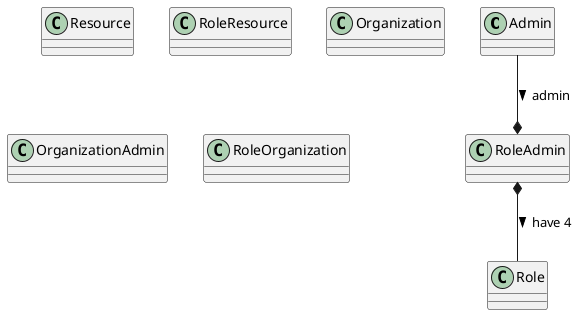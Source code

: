 @startuml

class Admin
class Resource
class Role
class RoleAdmin
class RoleResource
class Organization
class OrganizationAdmin
class RoleOrganization

Admin --* RoleAdmin : admin >
RoleAdmin *-- Role: have 4 >

@enduml